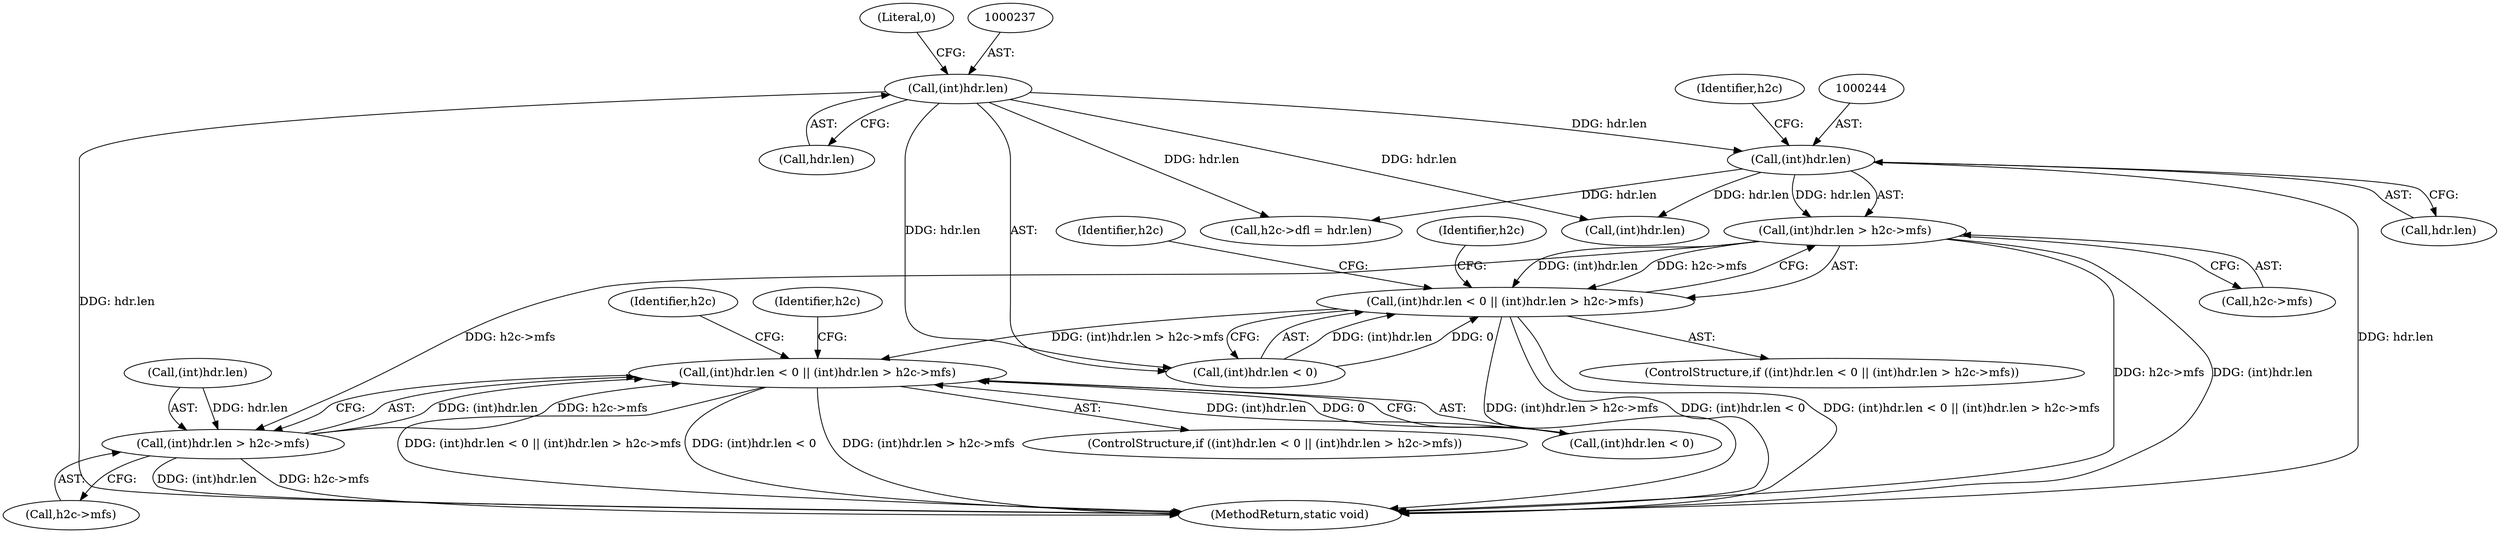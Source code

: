 digraph "0_haproxy_3f0e1ec70173593f4c2b3681b26c04a4ed5fc588@pointer" {
"1000242" [label="(Call,(int)hdr.len > h2c->mfs)"];
"1000243" [label="(Call,(int)hdr.len)"];
"1000236" [label="(Call,(int)hdr.len)"];
"1000234" [label="(Call,(int)hdr.len < 0 || (int)hdr.len > h2c->mfs)"];
"1000335" [label="(Call,(int)hdr.len < 0 || (int)hdr.len > h2c->mfs)"];
"1000343" [label="(Call,(int)hdr.len > h2c->mfs)"];
"1000336" [label="(Call,(int)hdr.len < 0)"];
"1000234" [label="(Call,(int)hdr.len < 0 || (int)hdr.len > h2c->mfs)"];
"1000245" [label="(Call,hdr.len)"];
"1000261" [label="(Call,h2c->dfl = hdr.len)"];
"1000249" [label="(Identifier,h2c)"];
"1000253" [label="(Identifier,h2c)"];
"1000236" [label="(Call,(int)hdr.len)"];
"1000364" [label="(Identifier,h2c)"];
"1000233" [label="(ControlStructure,if ((int)hdr.len < 0 || (int)hdr.len > h2c->mfs))"];
"1000241" [label="(Literal,0)"];
"1000354" [label="(Identifier,h2c)"];
"1000235" [label="(Call,(int)hdr.len < 0)"];
"1000334" [label="(ControlStructure,if ((int)hdr.len < 0 || (int)hdr.len > h2c->mfs))"];
"1000243" [label="(Call,(int)hdr.len)"];
"1000337" [label="(Call,(int)hdr.len)"];
"1000242" [label="(Call,(int)hdr.len > h2c->mfs)"];
"1000854" [label="(MethodReturn,static void)"];
"1000335" [label="(Call,(int)hdr.len < 0 || (int)hdr.len > h2c->mfs)"];
"1000248" [label="(Call,h2c->mfs)"];
"1000238" [label="(Call,hdr.len)"];
"1000343" [label="(Call,(int)hdr.len > h2c->mfs)"];
"1000263" [label="(Identifier,h2c)"];
"1000349" [label="(Call,h2c->mfs)"];
"1000344" [label="(Call,(int)hdr.len)"];
"1000242" -> "1000234"  [label="AST: "];
"1000242" -> "1000248"  [label="CFG: "];
"1000243" -> "1000242"  [label="AST: "];
"1000248" -> "1000242"  [label="AST: "];
"1000234" -> "1000242"  [label="CFG: "];
"1000242" -> "1000854"  [label="DDG: h2c->mfs"];
"1000242" -> "1000854"  [label="DDG: (int)hdr.len"];
"1000242" -> "1000234"  [label="DDG: (int)hdr.len"];
"1000242" -> "1000234"  [label="DDG: h2c->mfs"];
"1000243" -> "1000242"  [label="DDG: hdr.len"];
"1000242" -> "1000343"  [label="DDG: h2c->mfs"];
"1000243" -> "1000245"  [label="CFG: "];
"1000244" -> "1000243"  [label="AST: "];
"1000245" -> "1000243"  [label="AST: "];
"1000249" -> "1000243"  [label="CFG: "];
"1000243" -> "1000854"  [label="DDG: hdr.len"];
"1000236" -> "1000243"  [label="DDG: hdr.len"];
"1000243" -> "1000261"  [label="DDG: hdr.len"];
"1000243" -> "1000337"  [label="DDG: hdr.len"];
"1000236" -> "1000235"  [label="AST: "];
"1000236" -> "1000238"  [label="CFG: "];
"1000237" -> "1000236"  [label="AST: "];
"1000238" -> "1000236"  [label="AST: "];
"1000241" -> "1000236"  [label="CFG: "];
"1000236" -> "1000854"  [label="DDG: hdr.len"];
"1000236" -> "1000235"  [label="DDG: hdr.len"];
"1000236" -> "1000261"  [label="DDG: hdr.len"];
"1000236" -> "1000337"  [label="DDG: hdr.len"];
"1000234" -> "1000233"  [label="AST: "];
"1000234" -> "1000235"  [label="CFG: "];
"1000235" -> "1000234"  [label="AST: "];
"1000253" -> "1000234"  [label="CFG: "];
"1000263" -> "1000234"  [label="CFG: "];
"1000234" -> "1000854"  [label="DDG: (int)hdr.len < 0"];
"1000234" -> "1000854"  [label="DDG: (int)hdr.len < 0 || (int)hdr.len > h2c->mfs"];
"1000234" -> "1000854"  [label="DDG: (int)hdr.len > h2c->mfs"];
"1000235" -> "1000234"  [label="DDG: (int)hdr.len"];
"1000235" -> "1000234"  [label="DDG: 0"];
"1000234" -> "1000335"  [label="DDG: (int)hdr.len > h2c->mfs"];
"1000335" -> "1000334"  [label="AST: "];
"1000335" -> "1000336"  [label="CFG: "];
"1000335" -> "1000343"  [label="CFG: "];
"1000336" -> "1000335"  [label="AST: "];
"1000343" -> "1000335"  [label="AST: "];
"1000354" -> "1000335"  [label="CFG: "];
"1000364" -> "1000335"  [label="CFG: "];
"1000335" -> "1000854"  [label="DDG: (int)hdr.len < 0"];
"1000335" -> "1000854"  [label="DDG: (int)hdr.len > h2c->mfs"];
"1000335" -> "1000854"  [label="DDG: (int)hdr.len < 0 || (int)hdr.len > h2c->mfs"];
"1000336" -> "1000335"  [label="DDG: (int)hdr.len"];
"1000336" -> "1000335"  [label="DDG: 0"];
"1000343" -> "1000335"  [label="DDG: (int)hdr.len"];
"1000343" -> "1000335"  [label="DDG: h2c->mfs"];
"1000343" -> "1000349"  [label="CFG: "];
"1000344" -> "1000343"  [label="AST: "];
"1000349" -> "1000343"  [label="AST: "];
"1000343" -> "1000854"  [label="DDG: h2c->mfs"];
"1000343" -> "1000854"  [label="DDG: (int)hdr.len"];
"1000344" -> "1000343"  [label="DDG: hdr.len"];
}
